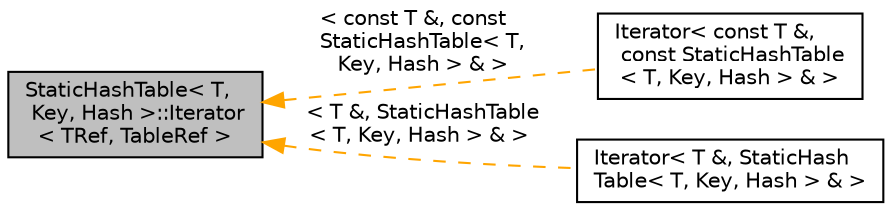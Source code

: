 digraph "StaticHashTable&lt; T, Key, Hash &gt;::Iterator&lt; TRef, TableRef &gt;"
{
  bgcolor="transparent";
  edge [fontname="Helvetica",fontsize="10",labelfontname="Helvetica",labelfontsize="10"];
  node [fontname="Helvetica",fontsize="10",shape=record];
  rankdir="LR";
  Node1 [label="StaticHashTable\< T,\l Key, Hash \>::Iterator\l\< TRef, TableRef \>",height=0.2,width=0.4,color="black", fillcolor="grey75", style="filled", fontcolor="black"];
  Node1 -> Node2 [dir="back",color="orange",fontsize="10",style="dashed",label=" \< const T &, const\l StaticHashTable\< T,\l Key, Hash \> & \>" ,fontname="Helvetica"];
  Node2 [label="Iterator\< const T &,\l const StaticHashTable\l\< T, Key, Hash \> & \>",height=0.2,width=0.4,color="black",URL="$a01222.html"];
  Node1 -> Node3 [dir="back",color="orange",fontsize="10",style="dashed",label=" \< T &, StaticHashTable\l\< T, Key, Hash \> & \>" ,fontname="Helvetica"];
  Node3 [label="Iterator\< T &, StaticHash\lTable\< T, Key, Hash \> & \>",height=0.2,width=0.4,color="black",URL="$a01222.html"];
}

